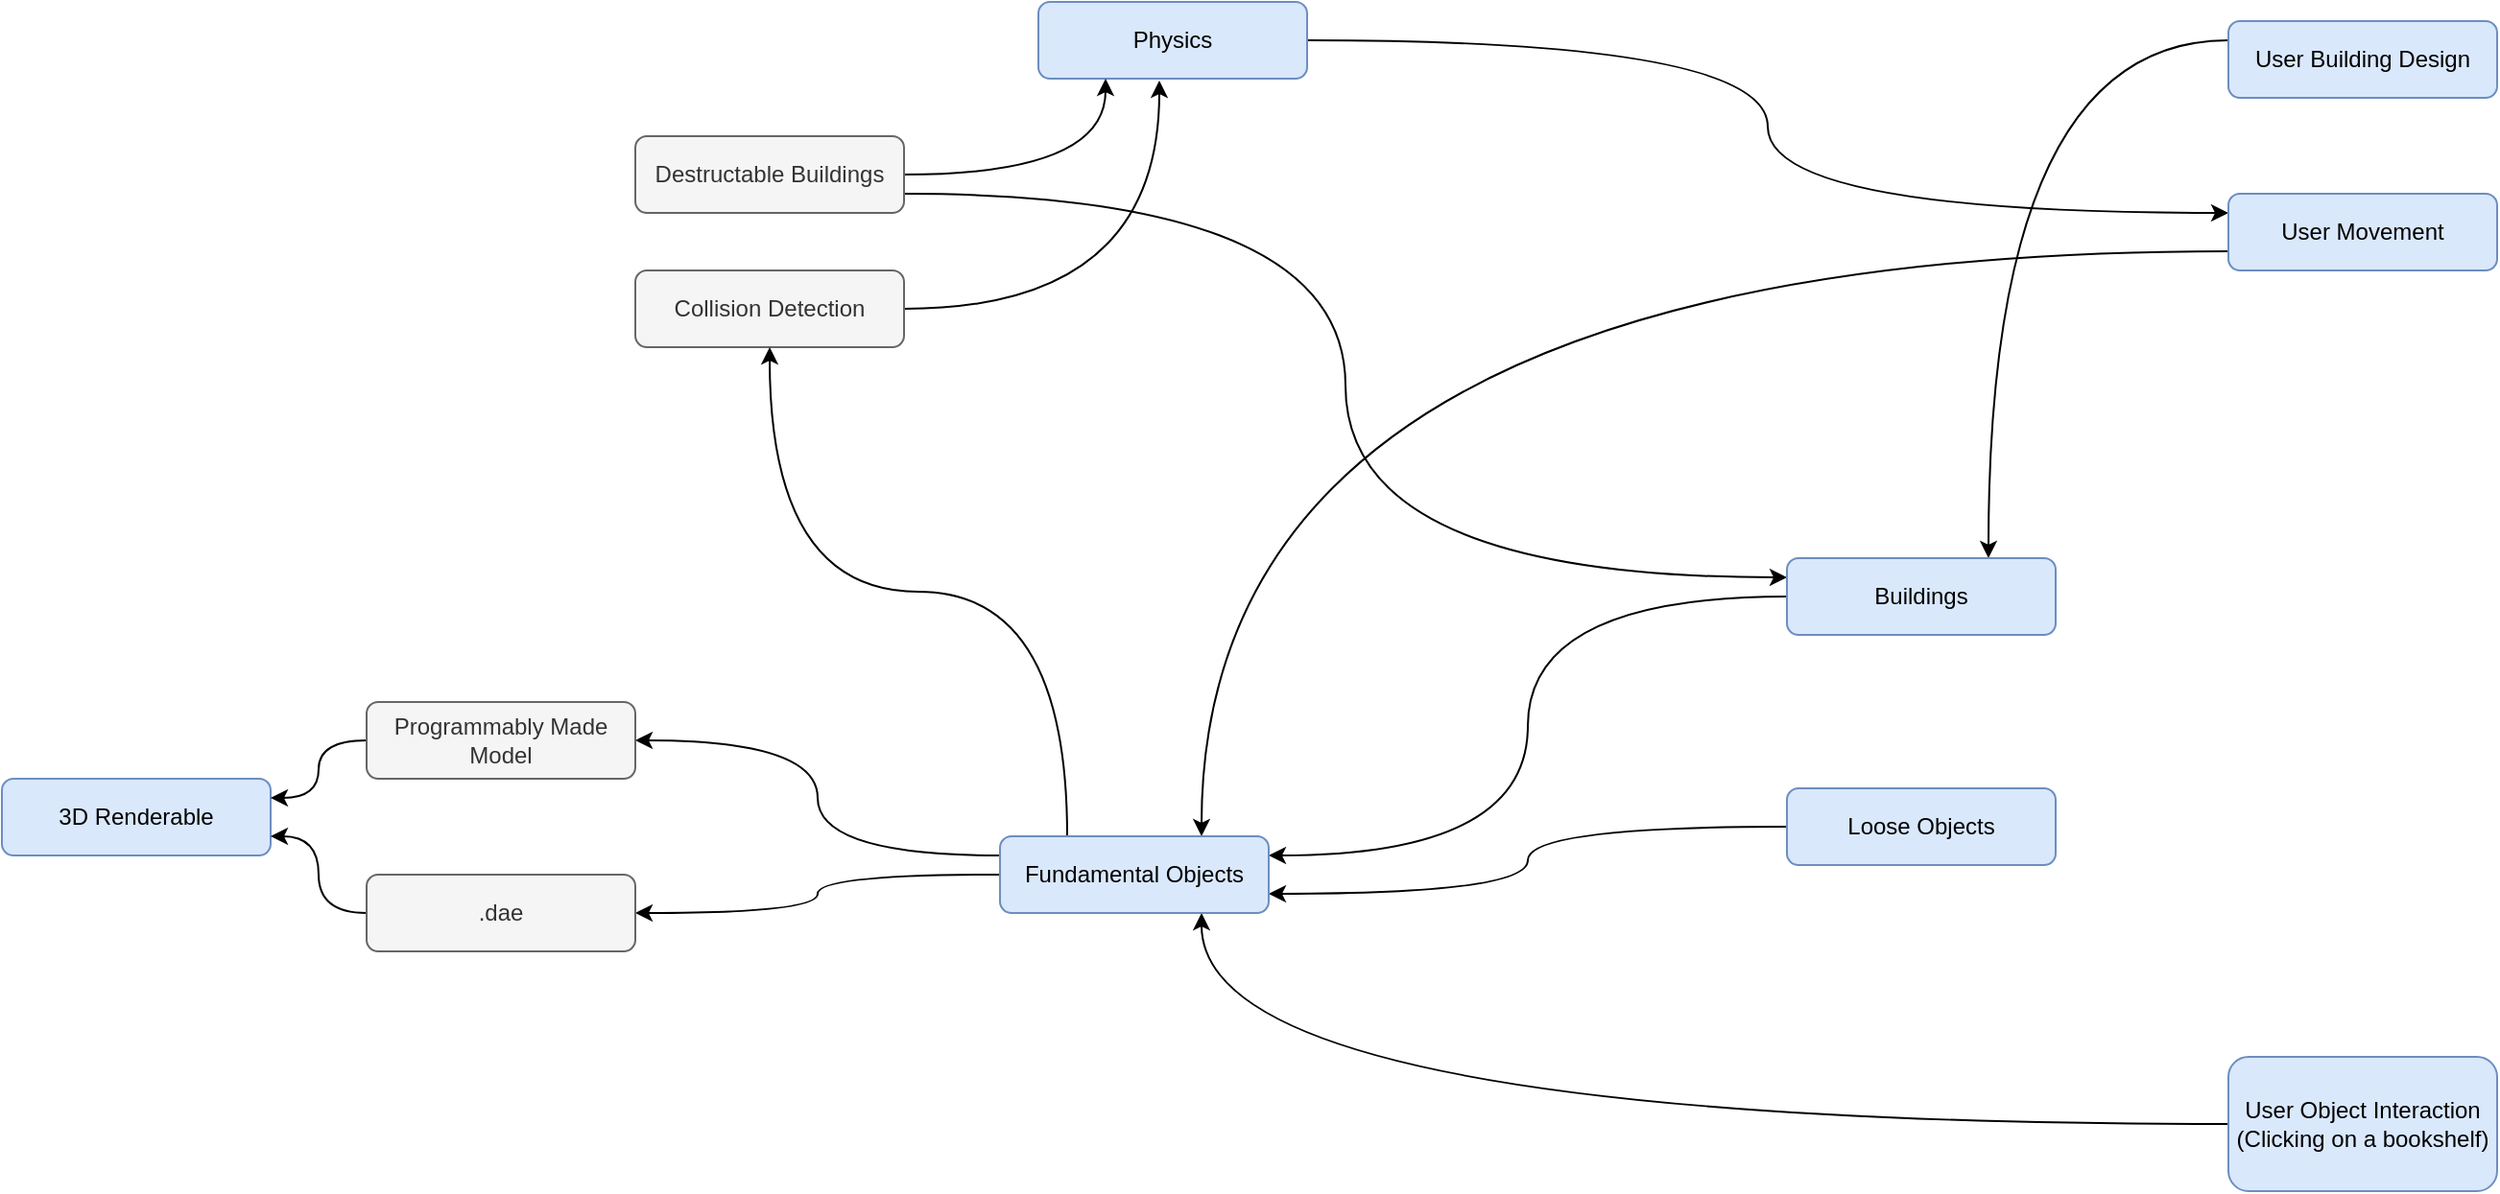 <mxfile version="13.6.4" type="github">
  <diagram id="YuxSeg3jxWOvCLHMLxM0" name="Page-1">
    <mxGraphModel dx="2333" dy="813" grid="1" gridSize="10" guides="1" tooltips="1" connect="1" arrows="1" fold="1" page="1" pageScale="1" pageWidth="850" pageHeight="1100" math="0" shadow="0">
      <root>
        <mxCell id="0" />
        <mxCell id="1" parent="0" />
        <mxCell id="iXWuRrLyi4cy8TGjW2jB-23" style="edgeStyle=orthogonalEdgeStyle;orthogonalLoop=1;jettySize=auto;html=1;exitX=1;exitY=0.5;exitDx=0;exitDy=0;entryX=0;entryY=0.25;entryDx=0;entryDy=0;curved=1;" edge="1" parent="1" source="iXWuRrLyi4cy8TGjW2jB-1" target="iXWuRrLyi4cy8TGjW2jB-7">
          <mxGeometry relative="1" as="geometry" />
        </mxCell>
        <mxCell id="iXWuRrLyi4cy8TGjW2jB-1" value="Physics" style="rounded=1;whiteSpace=wrap;html=1;fillColor=#dae8fc;strokeColor=#6c8ebf;" vertex="1" parent="1">
          <mxGeometry x="-90" y="110" width="140" height="40" as="geometry" />
        </mxCell>
        <mxCell id="iXWuRrLyi4cy8TGjW2jB-4" style="edgeStyle=orthogonalEdgeStyle;orthogonalLoop=1;jettySize=auto;html=1;exitX=1;exitY=0.5;exitDx=0;exitDy=0;entryX=0.25;entryY=1;entryDx=0;entryDy=0;curved=1;" edge="1" parent="1" source="iXWuRrLyi4cy8TGjW2jB-2" target="iXWuRrLyi4cy8TGjW2jB-1">
          <mxGeometry relative="1" as="geometry" />
        </mxCell>
        <mxCell id="iXWuRrLyi4cy8TGjW2jB-22" style="edgeStyle=orthogonalEdgeStyle;orthogonalLoop=1;jettySize=auto;html=1;exitX=1;exitY=0.75;exitDx=0;exitDy=0;entryX=0;entryY=0.25;entryDx=0;entryDy=0;curved=1;" edge="1" parent="1" source="iXWuRrLyi4cy8TGjW2jB-2" target="iXWuRrLyi4cy8TGjW2jB-9">
          <mxGeometry relative="1" as="geometry" />
        </mxCell>
        <mxCell id="iXWuRrLyi4cy8TGjW2jB-2" value="Destructable Buildings" style="rounded=1;whiteSpace=wrap;html=1;fillColor=#f5f5f5;strokeColor=#666666;fontColor=#333333;" vertex="1" parent="1">
          <mxGeometry x="-300" y="180" width="140" height="40" as="geometry" />
        </mxCell>
        <mxCell id="iXWuRrLyi4cy8TGjW2jB-5" style="edgeStyle=orthogonalEdgeStyle;orthogonalLoop=1;jettySize=auto;html=1;exitX=1;exitY=0.5;exitDx=0;exitDy=0;entryX=0.45;entryY=1.025;entryDx=0;entryDy=0;entryPerimeter=0;curved=1;" edge="1" parent="1" source="iXWuRrLyi4cy8TGjW2jB-3" target="iXWuRrLyi4cy8TGjW2jB-1">
          <mxGeometry relative="1" as="geometry" />
        </mxCell>
        <mxCell id="iXWuRrLyi4cy8TGjW2jB-3" value="Collision Detection" style="rounded=1;whiteSpace=wrap;html=1;fillColor=#f5f5f5;strokeColor=#666666;fontColor=#333333;" vertex="1" parent="1">
          <mxGeometry x="-300" y="250" width="140" height="40" as="geometry" />
        </mxCell>
        <mxCell id="iXWuRrLyi4cy8TGjW2jB-26" style="edgeStyle=orthogonalEdgeStyle;curved=1;orthogonalLoop=1;jettySize=auto;html=1;exitX=0;exitY=0.25;exitDx=0;exitDy=0;entryX=0.75;entryY=0;entryDx=0;entryDy=0;" edge="1" parent="1" source="iXWuRrLyi4cy8TGjW2jB-6" target="iXWuRrLyi4cy8TGjW2jB-9">
          <mxGeometry relative="1" as="geometry" />
        </mxCell>
        <mxCell id="iXWuRrLyi4cy8TGjW2jB-6" value="User Building Design" style="rounded=1;whiteSpace=wrap;html=1;fillColor=#dae8fc;strokeColor=#6c8ebf;" vertex="1" parent="1">
          <mxGeometry x="530" y="120" width="140" height="40" as="geometry" />
        </mxCell>
        <mxCell id="iXWuRrLyi4cy8TGjW2jB-24" style="edgeStyle=orthogonalEdgeStyle;orthogonalLoop=1;jettySize=auto;html=1;exitX=0;exitY=0.75;exitDx=0;exitDy=0;entryX=0.75;entryY=0;entryDx=0;entryDy=0;curved=1;" edge="1" parent="1" source="iXWuRrLyi4cy8TGjW2jB-7" target="iXWuRrLyi4cy8TGjW2jB-11">
          <mxGeometry relative="1" as="geometry" />
        </mxCell>
        <mxCell id="iXWuRrLyi4cy8TGjW2jB-7" value="User Movement" style="rounded=1;whiteSpace=wrap;html=1;fillColor=#dae8fc;strokeColor=#6c8ebf;" vertex="1" parent="1">
          <mxGeometry x="530" y="210" width="140" height="40" as="geometry" />
        </mxCell>
        <mxCell id="iXWuRrLyi4cy8TGjW2jB-25" style="edgeStyle=orthogonalEdgeStyle;orthogonalLoop=1;jettySize=auto;html=1;exitX=0;exitY=0.5;exitDx=0;exitDy=0;entryX=0.75;entryY=1;entryDx=0;entryDy=0;curved=1;" edge="1" parent="1" source="iXWuRrLyi4cy8TGjW2jB-8" target="iXWuRrLyi4cy8TGjW2jB-11">
          <mxGeometry relative="1" as="geometry" />
        </mxCell>
        <mxCell id="iXWuRrLyi4cy8TGjW2jB-8" value="&lt;div&gt;User Object Interaction&lt;/div&gt;&lt;div&gt;(Clicking on a bookshelf)&lt;br&gt;&lt;/div&gt;" style="rounded=1;whiteSpace=wrap;html=1;fillColor=#dae8fc;strokeColor=#6c8ebf;" vertex="1" parent="1">
          <mxGeometry x="530" y="660" width="140" height="70" as="geometry" />
        </mxCell>
        <mxCell id="iXWuRrLyi4cy8TGjW2jB-19" style="edgeStyle=orthogonalEdgeStyle;orthogonalLoop=1;jettySize=auto;html=1;exitX=0;exitY=0.5;exitDx=0;exitDy=0;entryX=1;entryY=0.25;entryDx=0;entryDy=0;curved=1;" edge="1" parent="1" source="iXWuRrLyi4cy8TGjW2jB-9" target="iXWuRrLyi4cy8TGjW2jB-11">
          <mxGeometry relative="1" as="geometry" />
        </mxCell>
        <mxCell id="iXWuRrLyi4cy8TGjW2jB-9" value="Buildings" style="rounded=1;whiteSpace=wrap;html=1;fillColor=#dae8fc;strokeColor=#6c8ebf;" vertex="1" parent="1">
          <mxGeometry x="300" y="400" width="140" height="40" as="geometry" />
        </mxCell>
        <mxCell id="iXWuRrLyi4cy8TGjW2jB-20" style="edgeStyle=orthogonalEdgeStyle;orthogonalLoop=1;jettySize=auto;html=1;exitX=0;exitY=0.5;exitDx=0;exitDy=0;entryX=1;entryY=0.75;entryDx=0;entryDy=0;curved=1;" edge="1" parent="1" source="iXWuRrLyi4cy8TGjW2jB-10" target="iXWuRrLyi4cy8TGjW2jB-11">
          <mxGeometry relative="1" as="geometry" />
        </mxCell>
        <mxCell id="iXWuRrLyi4cy8TGjW2jB-10" value="&lt;div&gt;Loose Objects&lt;/div&gt;" style="rounded=1;whiteSpace=wrap;html=1;fillColor=#dae8fc;strokeColor=#6c8ebf;" vertex="1" parent="1">
          <mxGeometry x="300" y="520" width="140" height="40" as="geometry" />
        </mxCell>
        <mxCell id="iXWuRrLyi4cy8TGjW2jB-17" style="edgeStyle=orthogonalEdgeStyle;orthogonalLoop=1;jettySize=auto;html=1;exitX=0;exitY=0.25;exitDx=0;exitDy=0;entryX=1;entryY=0.5;entryDx=0;entryDy=0;curved=1;" edge="1" parent="1" source="iXWuRrLyi4cy8TGjW2jB-11" target="iXWuRrLyi4cy8TGjW2jB-13">
          <mxGeometry relative="1" as="geometry" />
        </mxCell>
        <mxCell id="iXWuRrLyi4cy8TGjW2jB-18" style="edgeStyle=orthogonalEdgeStyle;orthogonalLoop=1;jettySize=auto;html=1;exitX=0;exitY=0.5;exitDx=0;exitDy=0;entryX=1;entryY=0.5;entryDx=0;entryDy=0;curved=1;" edge="1" parent="1" source="iXWuRrLyi4cy8TGjW2jB-11" target="iXWuRrLyi4cy8TGjW2jB-14">
          <mxGeometry relative="1" as="geometry" />
        </mxCell>
        <mxCell id="iXWuRrLyi4cy8TGjW2jB-21" style="edgeStyle=orthogonalEdgeStyle;orthogonalLoop=1;jettySize=auto;html=1;exitX=0.25;exitY=0;exitDx=0;exitDy=0;entryX=0.5;entryY=1;entryDx=0;entryDy=0;curved=1;" edge="1" parent="1" source="iXWuRrLyi4cy8TGjW2jB-11" target="iXWuRrLyi4cy8TGjW2jB-3">
          <mxGeometry relative="1" as="geometry" />
        </mxCell>
        <mxCell id="iXWuRrLyi4cy8TGjW2jB-11" value="Fundamental Objects" style="rounded=1;whiteSpace=wrap;html=1;fillColor=#dae8fc;strokeColor=#6c8ebf;" vertex="1" parent="1">
          <mxGeometry x="-110" y="545" width="140" height="40" as="geometry" />
        </mxCell>
        <mxCell id="iXWuRrLyi4cy8TGjW2jB-12" value="3D Renderable" style="rounded=1;whiteSpace=wrap;html=1;fillColor=#dae8fc;strokeColor=#6c8ebf;" vertex="1" parent="1">
          <mxGeometry x="-630" y="515" width="140" height="40" as="geometry" />
        </mxCell>
        <mxCell id="iXWuRrLyi4cy8TGjW2jB-15" style="edgeStyle=orthogonalEdgeStyle;orthogonalLoop=1;jettySize=auto;html=1;exitX=0;exitY=0.5;exitDx=0;exitDy=0;entryX=1;entryY=0.25;entryDx=0;entryDy=0;curved=1;" edge="1" parent="1" source="iXWuRrLyi4cy8TGjW2jB-13" target="iXWuRrLyi4cy8TGjW2jB-12">
          <mxGeometry relative="1" as="geometry" />
        </mxCell>
        <mxCell id="iXWuRrLyi4cy8TGjW2jB-13" value="&lt;div&gt;Programmably Made&lt;/div&gt;&lt;div&gt;Model&lt;br&gt;&lt;/div&gt;" style="rounded=1;whiteSpace=wrap;html=1;fillColor=#f5f5f5;strokeColor=#666666;fontColor=#333333;" vertex="1" parent="1">
          <mxGeometry x="-440" y="475" width="140" height="40" as="geometry" />
        </mxCell>
        <mxCell id="iXWuRrLyi4cy8TGjW2jB-16" style="edgeStyle=orthogonalEdgeStyle;orthogonalLoop=1;jettySize=auto;html=1;exitX=0;exitY=0.5;exitDx=0;exitDy=0;entryX=1;entryY=0.75;entryDx=0;entryDy=0;curved=1;" edge="1" parent="1" source="iXWuRrLyi4cy8TGjW2jB-14" target="iXWuRrLyi4cy8TGjW2jB-12">
          <mxGeometry relative="1" as="geometry" />
        </mxCell>
        <mxCell id="iXWuRrLyi4cy8TGjW2jB-14" value=".dae" style="rounded=1;whiteSpace=wrap;html=1;fillColor=#f5f5f5;strokeColor=#666666;fontColor=#333333;" vertex="1" parent="1">
          <mxGeometry x="-440" y="565" width="140" height="40" as="geometry" />
        </mxCell>
      </root>
    </mxGraphModel>
  </diagram>
</mxfile>
